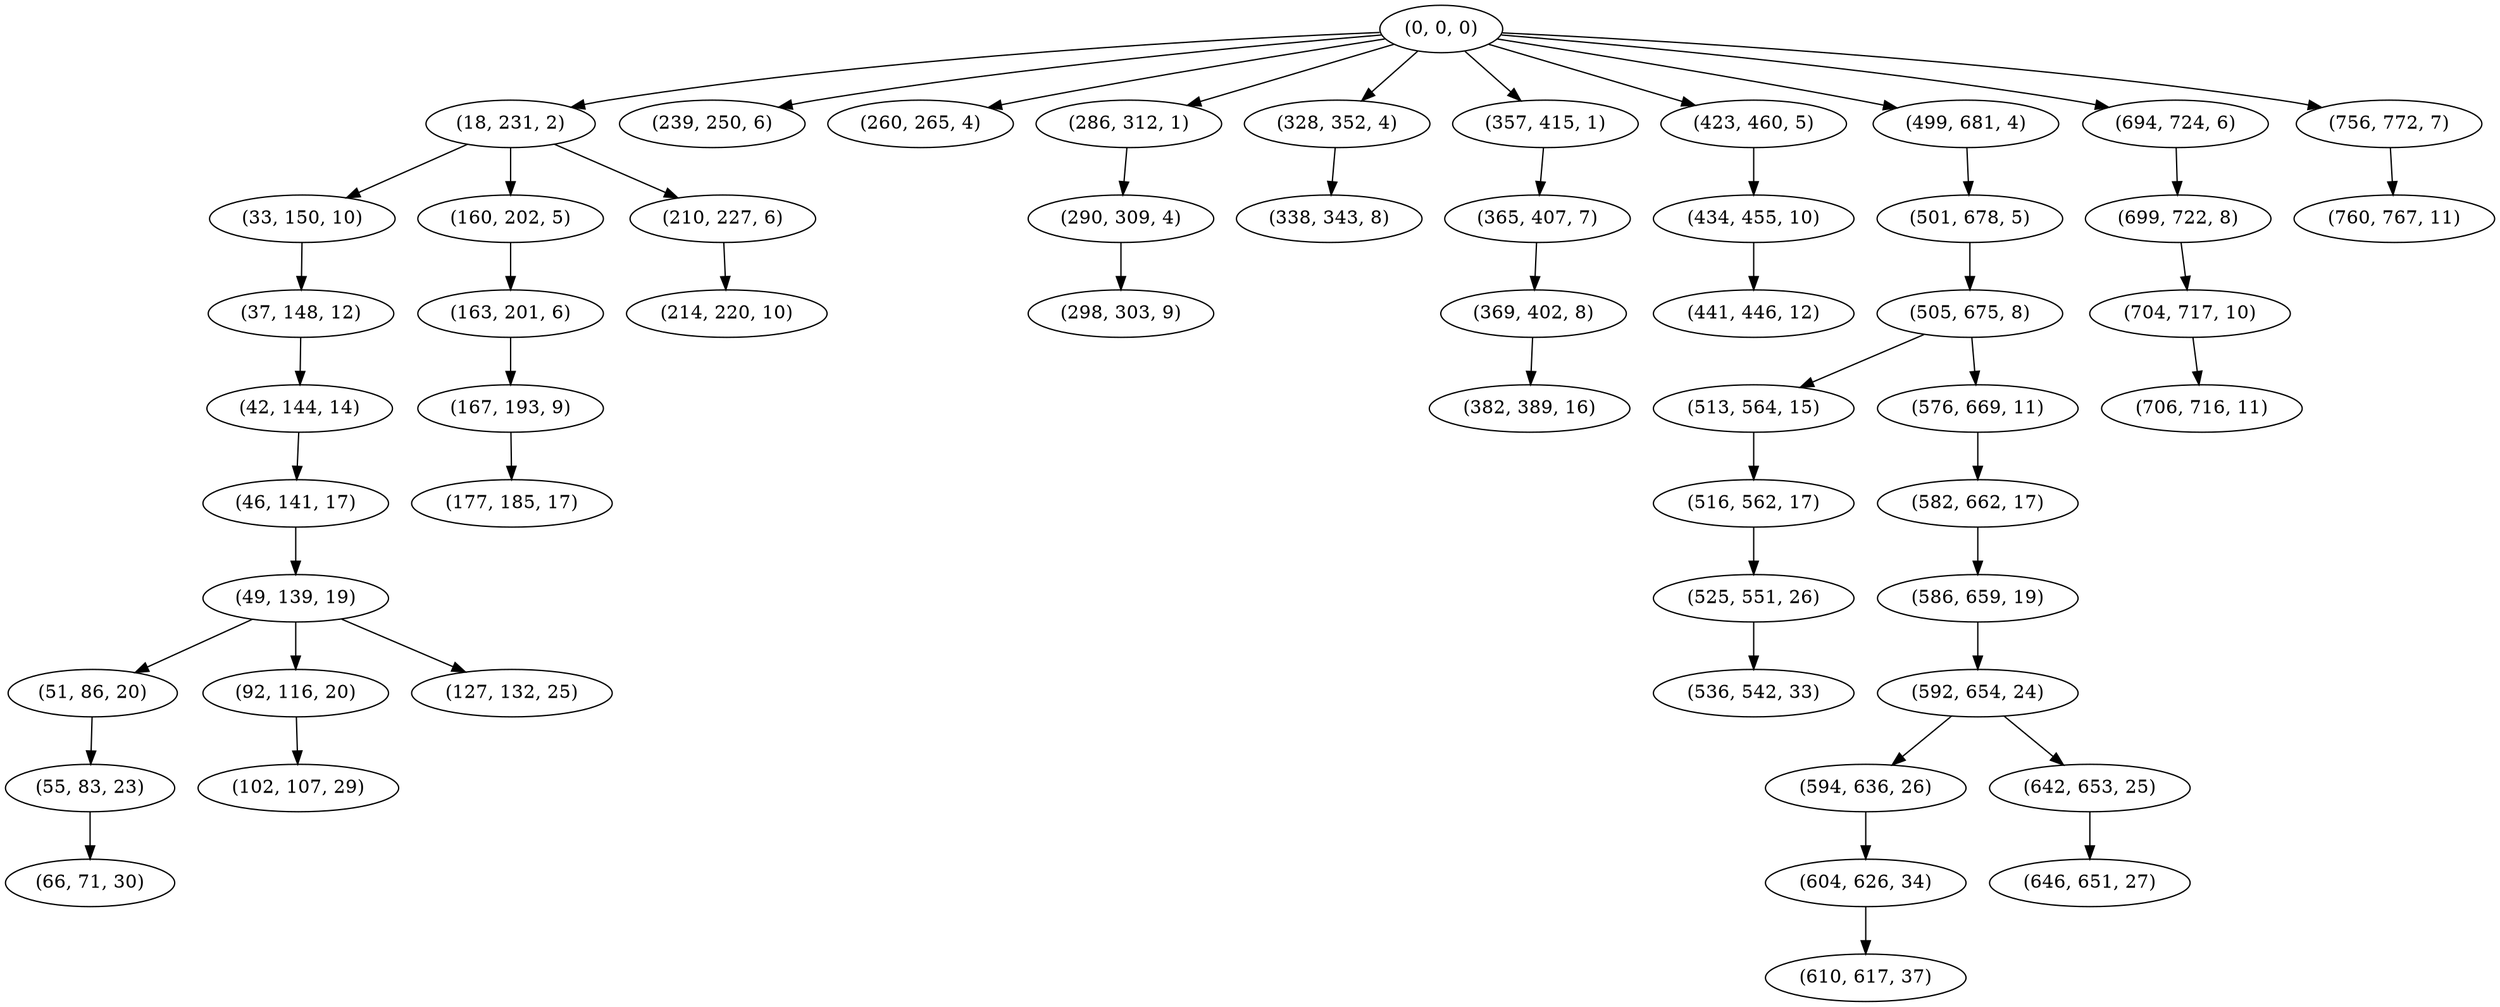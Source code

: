 digraph tree {
    "(0, 0, 0)";
    "(18, 231, 2)";
    "(33, 150, 10)";
    "(37, 148, 12)";
    "(42, 144, 14)";
    "(46, 141, 17)";
    "(49, 139, 19)";
    "(51, 86, 20)";
    "(55, 83, 23)";
    "(66, 71, 30)";
    "(92, 116, 20)";
    "(102, 107, 29)";
    "(127, 132, 25)";
    "(160, 202, 5)";
    "(163, 201, 6)";
    "(167, 193, 9)";
    "(177, 185, 17)";
    "(210, 227, 6)";
    "(214, 220, 10)";
    "(239, 250, 6)";
    "(260, 265, 4)";
    "(286, 312, 1)";
    "(290, 309, 4)";
    "(298, 303, 9)";
    "(328, 352, 4)";
    "(338, 343, 8)";
    "(357, 415, 1)";
    "(365, 407, 7)";
    "(369, 402, 8)";
    "(382, 389, 16)";
    "(423, 460, 5)";
    "(434, 455, 10)";
    "(441, 446, 12)";
    "(499, 681, 4)";
    "(501, 678, 5)";
    "(505, 675, 8)";
    "(513, 564, 15)";
    "(516, 562, 17)";
    "(525, 551, 26)";
    "(536, 542, 33)";
    "(576, 669, 11)";
    "(582, 662, 17)";
    "(586, 659, 19)";
    "(592, 654, 24)";
    "(594, 636, 26)";
    "(604, 626, 34)";
    "(610, 617, 37)";
    "(642, 653, 25)";
    "(646, 651, 27)";
    "(694, 724, 6)";
    "(699, 722, 8)";
    "(704, 717, 10)";
    "(706, 716, 11)";
    "(756, 772, 7)";
    "(760, 767, 11)";
    "(0, 0, 0)" -> "(18, 231, 2)";
    "(0, 0, 0)" -> "(239, 250, 6)";
    "(0, 0, 0)" -> "(260, 265, 4)";
    "(0, 0, 0)" -> "(286, 312, 1)";
    "(0, 0, 0)" -> "(328, 352, 4)";
    "(0, 0, 0)" -> "(357, 415, 1)";
    "(0, 0, 0)" -> "(423, 460, 5)";
    "(0, 0, 0)" -> "(499, 681, 4)";
    "(0, 0, 0)" -> "(694, 724, 6)";
    "(0, 0, 0)" -> "(756, 772, 7)";
    "(18, 231, 2)" -> "(33, 150, 10)";
    "(18, 231, 2)" -> "(160, 202, 5)";
    "(18, 231, 2)" -> "(210, 227, 6)";
    "(33, 150, 10)" -> "(37, 148, 12)";
    "(37, 148, 12)" -> "(42, 144, 14)";
    "(42, 144, 14)" -> "(46, 141, 17)";
    "(46, 141, 17)" -> "(49, 139, 19)";
    "(49, 139, 19)" -> "(51, 86, 20)";
    "(49, 139, 19)" -> "(92, 116, 20)";
    "(49, 139, 19)" -> "(127, 132, 25)";
    "(51, 86, 20)" -> "(55, 83, 23)";
    "(55, 83, 23)" -> "(66, 71, 30)";
    "(92, 116, 20)" -> "(102, 107, 29)";
    "(160, 202, 5)" -> "(163, 201, 6)";
    "(163, 201, 6)" -> "(167, 193, 9)";
    "(167, 193, 9)" -> "(177, 185, 17)";
    "(210, 227, 6)" -> "(214, 220, 10)";
    "(286, 312, 1)" -> "(290, 309, 4)";
    "(290, 309, 4)" -> "(298, 303, 9)";
    "(328, 352, 4)" -> "(338, 343, 8)";
    "(357, 415, 1)" -> "(365, 407, 7)";
    "(365, 407, 7)" -> "(369, 402, 8)";
    "(369, 402, 8)" -> "(382, 389, 16)";
    "(423, 460, 5)" -> "(434, 455, 10)";
    "(434, 455, 10)" -> "(441, 446, 12)";
    "(499, 681, 4)" -> "(501, 678, 5)";
    "(501, 678, 5)" -> "(505, 675, 8)";
    "(505, 675, 8)" -> "(513, 564, 15)";
    "(505, 675, 8)" -> "(576, 669, 11)";
    "(513, 564, 15)" -> "(516, 562, 17)";
    "(516, 562, 17)" -> "(525, 551, 26)";
    "(525, 551, 26)" -> "(536, 542, 33)";
    "(576, 669, 11)" -> "(582, 662, 17)";
    "(582, 662, 17)" -> "(586, 659, 19)";
    "(586, 659, 19)" -> "(592, 654, 24)";
    "(592, 654, 24)" -> "(594, 636, 26)";
    "(592, 654, 24)" -> "(642, 653, 25)";
    "(594, 636, 26)" -> "(604, 626, 34)";
    "(604, 626, 34)" -> "(610, 617, 37)";
    "(642, 653, 25)" -> "(646, 651, 27)";
    "(694, 724, 6)" -> "(699, 722, 8)";
    "(699, 722, 8)" -> "(704, 717, 10)";
    "(704, 717, 10)" -> "(706, 716, 11)";
    "(756, 772, 7)" -> "(760, 767, 11)";
}
